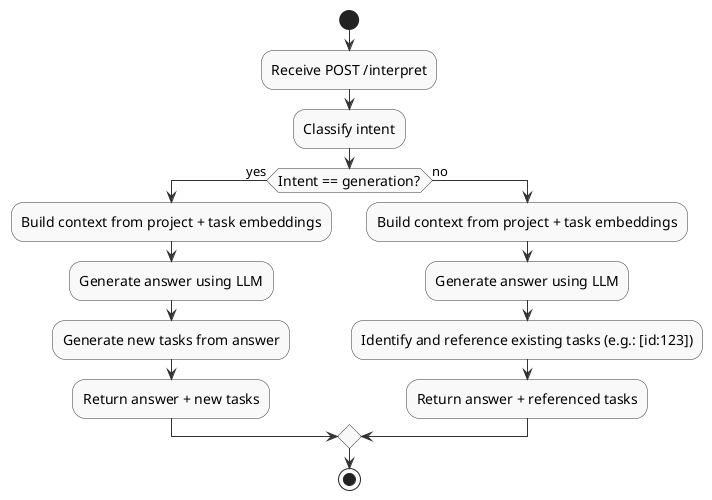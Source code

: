 @startuml /interpret Endpoint Activity Diagram

skinparam monochrome false
skinparam defaultTextAlignment center
skinparam shadowing false
skinparam activity {
    BackgroundColor #F9F9F9
    BorderColor #333333
    FontSize 14
    FontColor black
}
skinparam arrow {
    Color #333333
    FontSize 13
}

start

:Receive POST /interpret;

:Classify intent;

if (Intent == generation?) then (yes)
  :Build context from project + task embeddings;
  :Generate answer using LLM;
  :Generate new tasks from answer;
  :Return answer + new tasks;
else (no)
  :Build context from project + task embeddings;
  :Generate answer using LLM;
  :Identify and reference existing tasks (e.g.: [id:123]);
  :Return answer + referenced tasks;
endif

stop
@enduml
